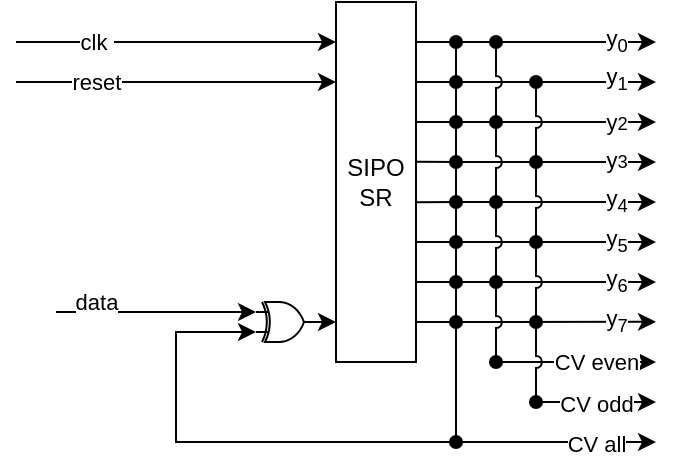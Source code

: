 <mxfile version="20.2.8" type="github"><diagram id="aiUQzgc536M0uAKds9E5" name="Page-1"><mxGraphModel dx="557" dy="442" grid="1" gridSize="10" guides="1" tooltips="1" connect="1" arrows="1" fold="1" page="1" pageScale="1" pageWidth="850" pageHeight="1100" math="0" shadow="0"><root><mxCell id="0"/><mxCell id="1" parent="0"/><mxCell id="SMe03i7Umwr0-ubpROS6-28" value="" style="endArrow=classic;html=1;rounded=0;entryX=0;entryY=0.75;entryDx=0;entryDy=0;entryPerimeter=0;startArrow=oval;startFill=1;jumpStyle=none;" edge="1" parent="1" target="SMe03i7Umwr0-ubpROS6-40"><mxGeometry width="50" height="50" relative="1" as="geometry"><mxPoint x="340" y="170" as="sourcePoint"/><mxPoint x="230" y="310" as="targetPoint"/><Array as="points"><mxPoint x="340" y="190"/><mxPoint x="340" y="210"/><mxPoint x="340" y="230"/><mxPoint x="340" y="250"/><mxPoint x="340" y="270"/><mxPoint x="340" y="290"/><mxPoint x="340" y="310"/><mxPoint x="340" y="370"/><mxPoint x="200" y="370"/><mxPoint x="200" y="315"/></Array></mxGeometry></mxCell><mxCell id="SMe03i7Umwr0-ubpROS6-2" value="SIPO SR" style="rounded=0;whiteSpace=wrap;html=1;" vertex="1" parent="1"><mxGeometry x="280" y="150" width="40" height="180" as="geometry"/></mxCell><mxCell id="SMe03i7Umwr0-ubpROS6-5" value="y&lt;sub&gt;0&lt;/sub&gt;" style="endArrow=classic;html=1;rounded=0;" edge="1" parent="1"><mxGeometry x="0.6" width="50" height="50" relative="1" as="geometry"><mxPoint x="340" y="170" as="sourcePoint"/><mxPoint x="440" y="170" as="targetPoint"/><mxPoint as="offset"/></mxGeometry></mxCell><mxCell id="SMe03i7Umwr0-ubpROS6-6" value="" style="endArrow=classic;html=1;rounded=0;startArrow=oval;startFill=1;" edge="1" parent="1"><mxGeometry width="50" height="50" relative="1" as="geometry"><mxPoint x="340" y="210" as="sourcePoint"/><mxPoint x="440" y="210" as="targetPoint"/><Array as="points"/></mxGeometry></mxCell><mxCell id="SMe03i7Umwr0-ubpROS6-22" value="y&lt;span style=&quot;font-size: 9.167px;&quot;&gt;2&lt;/span&gt;" style="edgeLabel;html=1;align=center;verticalAlign=middle;resizable=0;points=[];" vertex="1" connectable="0" parent="SMe03i7Umwr0-ubpROS6-6"><mxGeometry x="-0.002" relative="1" as="geometry"><mxPoint x="30" as="offset"/></mxGeometry></mxCell><mxCell id="SMe03i7Umwr0-ubpROS6-7" value="" style="endArrow=classic;html=1;rounded=0;startArrow=oval;startFill=1;" edge="1" parent="1"><mxGeometry width="50" height="50" relative="1" as="geometry"><mxPoint x="340" y="230" as="sourcePoint"/><mxPoint x="440" y="230" as="targetPoint"/><Array as="points"/></mxGeometry></mxCell><mxCell id="SMe03i7Umwr0-ubpROS6-23" value="y&lt;span style=&quot;font-size: 9.167px;&quot;&gt;3&lt;/span&gt;" style="edgeLabel;html=1;align=center;verticalAlign=middle;resizable=0;points=[];" vertex="1" connectable="0" parent="SMe03i7Umwr0-ubpROS6-7"><mxGeometry x="-0.104" y="1" relative="1" as="geometry"><mxPoint x="35" as="offset"/></mxGeometry></mxCell><mxCell id="SMe03i7Umwr0-ubpROS6-8" value="y&lt;sub&gt;4&lt;/sub&gt;" style="endArrow=classic;html=1;rounded=0;startArrow=oval;startFill=1;" edge="1" parent="1"><mxGeometry x="0.6" width="50" height="50" relative="1" as="geometry"><mxPoint x="340" y="250" as="sourcePoint"/><mxPoint x="440" y="250" as="targetPoint"/><Array as="points"/><mxPoint as="offset"/></mxGeometry></mxCell><mxCell id="SMe03i7Umwr0-ubpROS6-9" value="" style="endArrow=classic;html=1;rounded=0;startArrow=oval;startFill=1;" edge="1" parent="1"><mxGeometry width="50" height="50" relative="1" as="geometry"><mxPoint x="340" y="270" as="sourcePoint"/><mxPoint x="440" y="270" as="targetPoint"/><Array as="points"/></mxGeometry></mxCell><mxCell id="SMe03i7Umwr0-ubpROS6-24" value="y&lt;sub&gt;5&lt;/sub&gt;" style="edgeLabel;html=1;align=center;verticalAlign=middle;resizable=0;points=[];" vertex="1" connectable="0" parent="SMe03i7Umwr0-ubpROS6-9"><mxGeometry x="0.043" y="3" relative="1" as="geometry"><mxPoint x="28" y="3" as="offset"/></mxGeometry></mxCell><mxCell id="SMe03i7Umwr0-ubpROS6-10" value="" style="endArrow=classic;html=1;rounded=0;startArrow=oval;startFill=1;" edge="1" parent="1"><mxGeometry width="50" height="50" relative="1" as="geometry"><mxPoint x="340" y="290" as="sourcePoint"/><mxPoint x="440" y="290" as="targetPoint"/><Array as="points"/></mxGeometry></mxCell><mxCell id="SMe03i7Umwr0-ubpROS6-25" value="y&lt;sub&gt;6&lt;/sub&gt;" style="edgeLabel;html=1;align=center;verticalAlign=middle;resizable=0;points=[];" vertex="1" connectable="0" parent="SMe03i7Umwr0-ubpROS6-10"><mxGeometry x="-0.025" y="-3" relative="1" as="geometry"><mxPoint x="31" y="-3" as="offset"/></mxGeometry></mxCell><mxCell id="SMe03i7Umwr0-ubpROS6-14" value="" style="endArrow=classic;html=1;rounded=0;startArrow=oval;startFill=1;" edge="1" parent="1"><mxGeometry width="50" height="50" relative="1" as="geometry"><mxPoint x="340" y="190" as="sourcePoint"/><mxPoint x="440" y="190" as="targetPoint"/><Array as="points"/></mxGeometry></mxCell><mxCell id="SMe03i7Umwr0-ubpROS6-21" value="y&lt;sub&gt;1&lt;/sub&gt;" style="edgeLabel;html=1;align=center;verticalAlign=middle;resizable=0;points=[];" vertex="1" connectable="0" parent="SMe03i7Umwr0-ubpROS6-14"><mxGeometry x="-0.059" y="1" relative="1" as="geometry"><mxPoint x="33" as="offset"/></mxGeometry></mxCell><mxCell id="SMe03i7Umwr0-ubpROS6-18" value="y&lt;sub&gt;7&lt;/sub&gt;" style="endArrow=classic;html=1;rounded=0;startArrow=oval;startFill=1;" edge="1" parent="1"><mxGeometry x="0.6" width="50" height="50" relative="1" as="geometry"><mxPoint x="340" y="310" as="sourcePoint"/><mxPoint x="440" y="309.93" as="targetPoint"/><Array as="points"/><mxPoint as="offset"/></mxGeometry></mxCell><mxCell id="SMe03i7Umwr0-ubpROS6-19" value="clk&amp;nbsp;" style="endArrow=classic;html=1;rounded=0;" edge="1" parent="1"><mxGeometry x="-0.5" width="50" height="50" relative="1" as="geometry"><mxPoint x="120" y="170" as="sourcePoint"/><mxPoint x="280" y="170" as="targetPoint"/><Array as="points"/><mxPoint as="offset"/></mxGeometry></mxCell><mxCell id="SMe03i7Umwr0-ubpROS6-31" value="" style="endArrow=classic;html=1;rounded=0;startArrow=oval;startFill=1;" edge="1" parent="1"><mxGeometry width="50" height="50" relative="1" as="geometry"><mxPoint x="340" y="370" as="sourcePoint"/><mxPoint x="440" y="370" as="targetPoint"/></mxGeometry></mxCell><mxCell id="SMe03i7Umwr0-ubpROS6-32" value="CV all" style="edgeLabel;html=1;align=center;verticalAlign=middle;resizable=0;points=[];" vertex="1" connectable="0" parent="SMe03i7Umwr0-ubpROS6-31"><mxGeometry x="-0.203" y="-1" relative="1" as="geometry"><mxPoint x="30" as="offset"/></mxGeometry></mxCell><mxCell id="SMe03i7Umwr0-ubpROS6-34" value="reset" style="endArrow=classic;html=1;rounded=0;" edge="1" parent="1"><mxGeometry x="-0.5" width="50" height="50" relative="1" as="geometry"><mxPoint x="120" y="190" as="sourcePoint"/><mxPoint x="280" y="190" as="targetPoint"/><Array as="points"/><mxPoint as="offset"/></mxGeometry></mxCell><mxCell id="SMe03i7Umwr0-ubpROS6-35" value="" style="endArrow=classic;html=1;rounded=0;entryX=0;entryY=0.25;entryDx=0;entryDy=0;entryPerimeter=0;" edge="1" parent="1" target="SMe03i7Umwr0-ubpROS6-40"><mxGeometry width="50" height="50" relative="1" as="geometry"><mxPoint x="140" y="305" as="sourcePoint"/><mxPoint x="230" y="300" as="targetPoint"/><Array as="points"><mxPoint x="200" y="305"/></Array></mxGeometry></mxCell><mxCell id="SMe03i7Umwr0-ubpROS6-44" value="data" style="edgeLabel;html=1;align=center;verticalAlign=middle;resizable=0;points=[];" vertex="1" connectable="0" parent="SMe03i7Umwr0-ubpROS6-35"><mxGeometry x="-0.444" y="-1" relative="1" as="geometry"><mxPoint x="-8" y="-6" as="offset"/></mxGeometry></mxCell><mxCell id="SMe03i7Umwr0-ubpROS6-40" value="" style="verticalLabelPosition=bottom;shadow=0;dashed=0;align=center;html=1;verticalAlign=top;shape=mxgraph.electrical.logic_gates.logic_gate;operation=xor;" vertex="1" parent="1"><mxGeometry x="240" y="300" width="30" height="20" as="geometry"/></mxCell><mxCell id="SMe03i7Umwr0-ubpROS6-41" value="" style="endArrow=classic;html=1;curved=1;exitX=1;exitY=0.5;exitDx=0;exitDy=0;exitPerimeter=0;entryX=0;entryY=0.889;entryDx=0;entryDy=0;entryPerimeter=0;" edge="1" parent="1" source="SMe03i7Umwr0-ubpROS6-40" target="SMe03i7Umwr0-ubpROS6-2"><mxGeometry width="50" height="50" relative="1" as="geometry"><mxPoint x="230" y="430" as="sourcePoint"/><mxPoint x="280" y="310" as="targetPoint"/></mxGeometry></mxCell><mxCell id="SMe03i7Umwr0-ubpROS6-51" value="" style="endArrow=classic;html=1;rounded=0;startArrow=oval;startFill=1;" edge="1" parent="1"><mxGeometry width="50" height="50" relative="1" as="geometry"><mxPoint x="360" y="330" as="sourcePoint"/><mxPoint x="440" y="330" as="targetPoint"/></mxGeometry></mxCell><mxCell id="SMe03i7Umwr0-ubpROS6-52" value="CV even" style="edgeLabel;html=1;align=center;verticalAlign=middle;resizable=0;points=[];" vertex="1" connectable="0" parent="SMe03i7Umwr0-ubpROS6-51"><mxGeometry x="-0.203" y="-1" relative="1" as="geometry"><mxPoint x="18" y="-1" as="offset"/></mxGeometry></mxCell><mxCell id="SMe03i7Umwr0-ubpROS6-53" value="" style="endArrow=classic;html=1;rounded=0;startArrow=oval;startFill=1;" edge="1" parent="1"><mxGeometry width="50" height="50" relative="1" as="geometry"><mxPoint x="380" y="350" as="sourcePoint"/><mxPoint x="440" y="350" as="targetPoint"/></mxGeometry></mxCell><mxCell id="SMe03i7Umwr0-ubpROS6-54" value="CV odd" style="edgeLabel;html=1;align=center;verticalAlign=middle;resizable=0;points=[];" vertex="1" connectable="0" parent="SMe03i7Umwr0-ubpROS6-53"><mxGeometry x="-0.203" y="-1" relative="1" as="geometry"><mxPoint x="6" as="offset"/></mxGeometry></mxCell><mxCell id="SMe03i7Umwr0-ubpROS6-59" value="" style="endArrow=none;html=1;startArrow=oval;startFill=1;jumpStyle=arc;rounded=0;" edge="1" parent="1"><mxGeometry width="50" height="50" relative="1" as="geometry"><mxPoint x="360" y="290" as="sourcePoint"/><mxPoint x="360" y="330" as="targetPoint"/></mxGeometry></mxCell><mxCell id="SMe03i7Umwr0-ubpROS6-64" value="" style="endArrow=none;html=1;startArrow=oval;startFill=1;jumpStyle=arc;rounded=0;" edge="1" parent="1"><mxGeometry width="50" height="50" relative="1" as="geometry"><mxPoint x="360" y="250" as="sourcePoint"/><mxPoint x="360" y="290" as="targetPoint"/></mxGeometry></mxCell><mxCell id="SMe03i7Umwr0-ubpROS6-65" value="" style="endArrow=none;html=1;startArrow=oval;startFill=1;jumpStyle=arc;rounded=0;" edge="1" parent="1"><mxGeometry width="50" height="50" relative="1" as="geometry"><mxPoint x="360" y="210" as="sourcePoint"/><mxPoint x="360" y="250" as="targetPoint"/></mxGeometry></mxCell><mxCell id="SMe03i7Umwr0-ubpROS6-66" value="" style="endArrow=none;html=1;startArrow=oval;startFill=1;jumpStyle=arc;rounded=0;" edge="1" parent="1"><mxGeometry width="50" height="50" relative="1" as="geometry"><mxPoint x="360" y="170" as="sourcePoint"/><mxPoint x="360" y="210" as="targetPoint"/></mxGeometry></mxCell><mxCell id="SMe03i7Umwr0-ubpROS6-67" value="" style="endArrow=none;html=1;startArrow=oval;startFill=1;jumpStyle=arc;rounded=0;" edge="1" parent="1"><mxGeometry width="50" height="50" relative="1" as="geometry"><mxPoint x="380" y="190" as="sourcePoint"/><mxPoint x="380" y="230" as="targetPoint"/></mxGeometry></mxCell><mxCell id="SMe03i7Umwr0-ubpROS6-68" value="" style="endArrow=none;html=1;startArrow=oval;startFill=1;jumpStyle=arc;rounded=0;" edge="1" parent="1"><mxGeometry width="50" height="50" relative="1" as="geometry"><mxPoint x="380" y="230" as="sourcePoint"/><mxPoint x="380" y="270" as="targetPoint"/></mxGeometry></mxCell><mxCell id="SMe03i7Umwr0-ubpROS6-69" value="" style="endArrow=none;html=1;startArrow=oval;startFill=1;jumpStyle=arc;rounded=0;" edge="1" parent="1"><mxGeometry width="50" height="50" relative="1" as="geometry"><mxPoint x="380" y="270" as="sourcePoint"/><mxPoint x="380" y="310" as="targetPoint"/></mxGeometry></mxCell><mxCell id="SMe03i7Umwr0-ubpROS6-70" value="" style="endArrow=none;html=1;startArrow=oval;startFill=1;jumpStyle=arc;rounded=0;" edge="1" parent="1"><mxGeometry width="50" height="50" relative="1" as="geometry"><mxPoint x="380" y="310" as="sourcePoint"/><mxPoint x="380" y="350" as="targetPoint"/></mxGeometry></mxCell><mxCell id="SMe03i7Umwr0-ubpROS6-71" value="" style="endArrow=none;html=1;rounded=0;jumpStyle=arc;exitX=1;exitY=0.111;exitDx=0;exitDy=0;exitPerimeter=0;" edge="1" parent="1" source="SMe03i7Umwr0-ubpROS6-2"><mxGeometry width="50" height="50" relative="1" as="geometry"><mxPoint x="470" y="230" as="sourcePoint"/><mxPoint x="340" y="170" as="targetPoint"/></mxGeometry></mxCell><mxCell id="SMe03i7Umwr0-ubpROS6-72" value="" style="endArrow=none;html=1;rounded=0;jumpStyle=arc;" edge="1" parent="1"><mxGeometry width="50" height="50" relative="1" as="geometry"><mxPoint x="320" y="190" as="sourcePoint"/><mxPoint x="340" y="190" as="targetPoint"/><Array as="points"/></mxGeometry></mxCell><mxCell id="SMe03i7Umwr0-ubpROS6-73" value="" style="endArrow=none;html=1;rounded=0;jumpStyle=arc;exitX=1;exitY=0.333;exitDx=0;exitDy=0;exitPerimeter=0;" edge="1" parent="1" source="SMe03i7Umwr0-ubpROS6-2"><mxGeometry width="50" height="50" relative="1" as="geometry"><mxPoint x="330" y="200" as="sourcePoint"/><mxPoint x="340" y="210" as="targetPoint"/><Array as="points"/></mxGeometry></mxCell><mxCell id="SMe03i7Umwr0-ubpROS6-74" value="" style="endArrow=none;html=1;rounded=0;jumpStyle=arc;exitX=1;exitY=0.444;exitDx=0;exitDy=0;exitPerimeter=0;" edge="1" parent="1" source="SMe03i7Umwr0-ubpROS6-2"><mxGeometry width="50" height="50" relative="1" as="geometry"><mxPoint x="330.0" y="219.94" as="sourcePoint"/><mxPoint x="340" y="230" as="targetPoint"/><Array as="points"/></mxGeometry></mxCell><mxCell id="SMe03i7Umwr0-ubpROS6-75" value="" style="endArrow=none;html=1;rounded=0;jumpStyle=arc;exitX=1;exitY=0.556;exitDx=0;exitDy=0;exitPerimeter=0;" edge="1" parent="1" source="SMe03i7Umwr0-ubpROS6-2"><mxGeometry width="50" height="50" relative="1" as="geometry"><mxPoint x="330.0" y="239.92" as="sourcePoint"/><mxPoint x="340" y="250" as="targetPoint"/><Array as="points"/></mxGeometry></mxCell><mxCell id="SMe03i7Umwr0-ubpROS6-76" value="" style="endArrow=none;html=1;rounded=0;jumpStyle=arc;exitX=1;exitY=0.667;exitDx=0;exitDy=0;exitPerimeter=0;" edge="1" parent="1" source="SMe03i7Umwr0-ubpROS6-2"><mxGeometry width="50" height="50" relative="1" as="geometry"><mxPoint x="330.0" y="260.08" as="sourcePoint"/><mxPoint x="340" y="270" as="targetPoint"/><Array as="points"/></mxGeometry></mxCell><mxCell id="SMe03i7Umwr0-ubpROS6-77" value="" style="endArrow=none;html=1;rounded=0;jumpStyle=arc;" edge="1" parent="1"><mxGeometry width="50" height="50" relative="1" as="geometry"><mxPoint x="320" y="290" as="sourcePoint"/><mxPoint x="340" y="290" as="targetPoint"/><Array as="points"/></mxGeometry></mxCell><mxCell id="SMe03i7Umwr0-ubpROS6-78" value="" style="endArrow=none;html=1;rounded=0;jumpStyle=arc;exitX=1;exitY=0.889;exitDx=0;exitDy=0;exitPerimeter=0;" edge="1" parent="1" source="SMe03i7Umwr0-ubpROS6-2"><mxGeometry width="50" height="50" relative="1" as="geometry"><mxPoint x="330" y="300" as="sourcePoint"/><mxPoint x="340" y="310" as="targetPoint"/><Array as="points"/></mxGeometry></mxCell></root></mxGraphModel></diagram></mxfile>